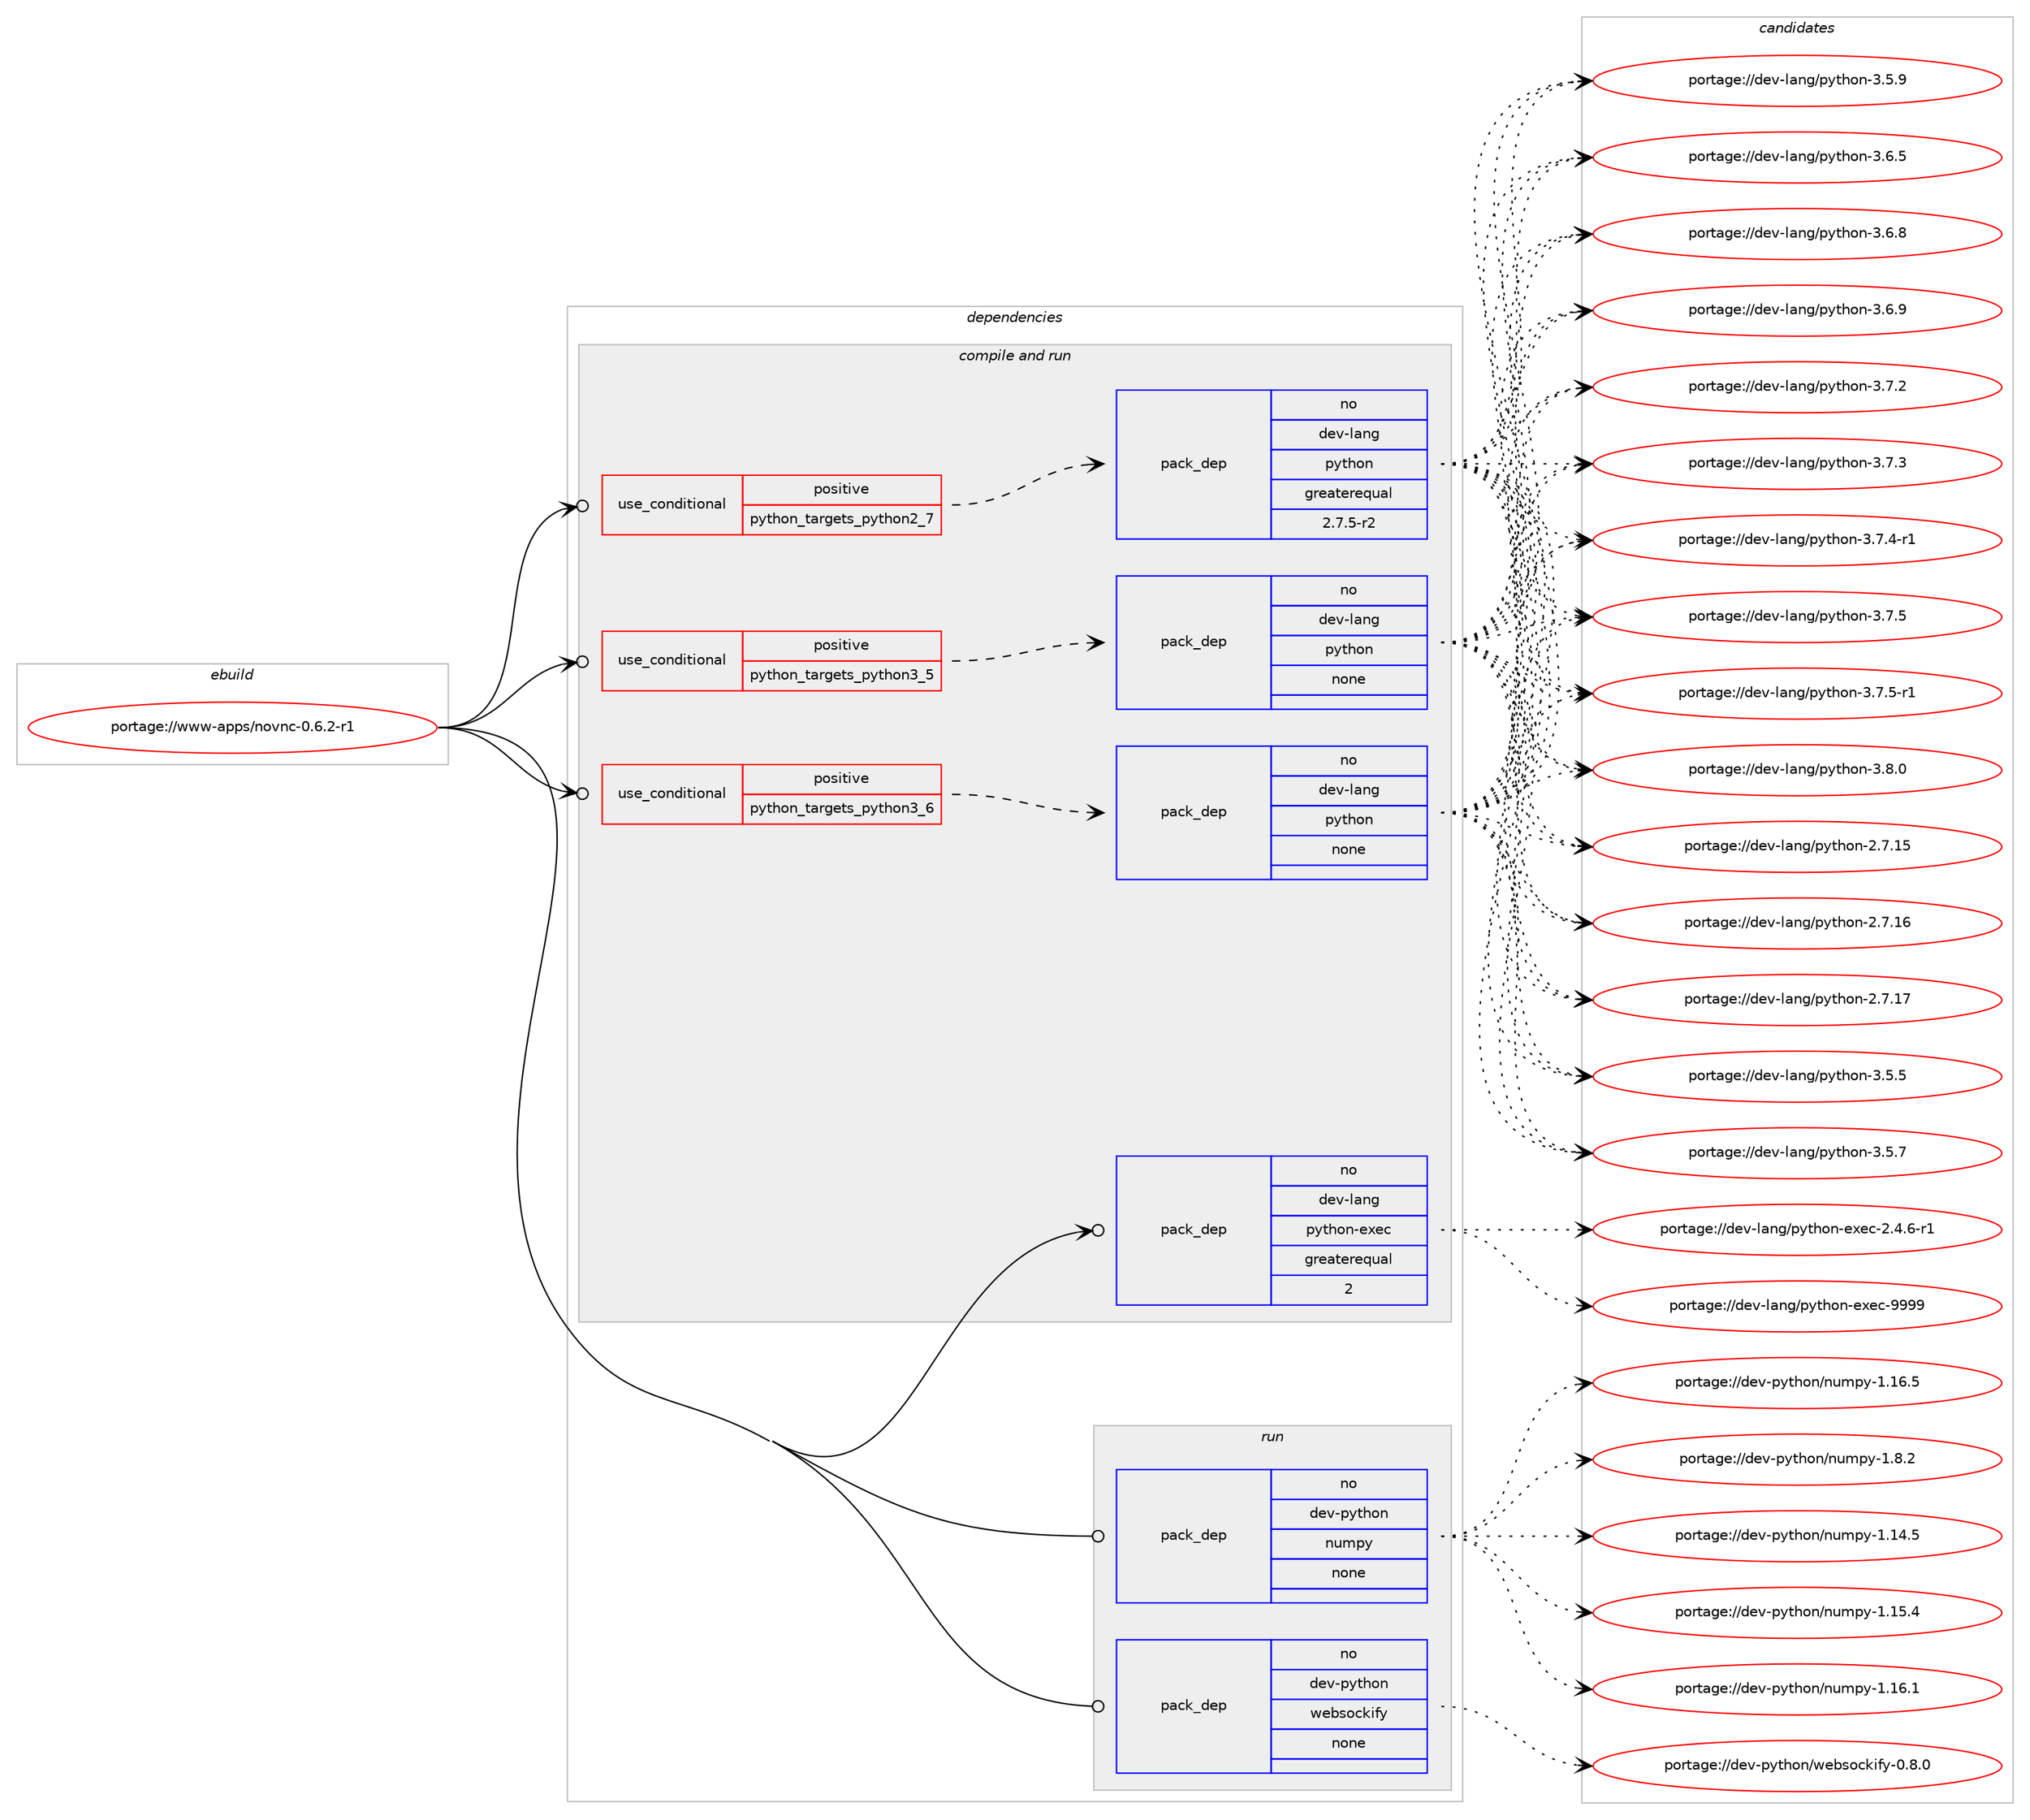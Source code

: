 digraph prolog {

# *************
# Graph options
# *************

newrank=true;
concentrate=true;
compound=true;
graph [rankdir=LR,fontname=Helvetica,fontsize=10,ranksep=1.5];#, ranksep=2.5, nodesep=0.2];
edge  [arrowhead=vee];
node  [fontname=Helvetica,fontsize=10];

# **********
# The ebuild
# **********

subgraph cluster_leftcol {
color=gray;
rank=same;
label=<<i>ebuild</i>>;
id [label="portage://www-apps/novnc-0.6.2-r1", color=red, width=4, href="../www-apps/novnc-0.6.2-r1.svg"];
}

# ****************
# The dependencies
# ****************

subgraph cluster_midcol {
color=gray;
label=<<i>dependencies</i>>;
subgraph cluster_compile {
fillcolor="#eeeeee";
style=filled;
label=<<i>compile</i>>;
}
subgraph cluster_compileandrun {
fillcolor="#eeeeee";
style=filled;
label=<<i>compile and run</i>>;
subgraph cond105673 {
dependency439025 [label=<<TABLE BORDER="0" CELLBORDER="1" CELLSPACING="0" CELLPADDING="4"><TR><TD ROWSPAN="3" CELLPADDING="10">use_conditional</TD></TR><TR><TD>positive</TD></TR><TR><TD>python_targets_python2_7</TD></TR></TABLE>>, shape=none, color=red];
subgraph pack325572 {
dependency439026 [label=<<TABLE BORDER="0" CELLBORDER="1" CELLSPACING="0" CELLPADDING="4" WIDTH="220"><TR><TD ROWSPAN="6" CELLPADDING="30">pack_dep</TD></TR><TR><TD WIDTH="110">no</TD></TR><TR><TD>dev-lang</TD></TR><TR><TD>python</TD></TR><TR><TD>greaterequal</TD></TR><TR><TD>2.7.5-r2</TD></TR></TABLE>>, shape=none, color=blue];
}
dependency439025:e -> dependency439026:w [weight=20,style="dashed",arrowhead="vee"];
}
id:e -> dependency439025:w [weight=20,style="solid",arrowhead="odotvee"];
subgraph cond105674 {
dependency439027 [label=<<TABLE BORDER="0" CELLBORDER="1" CELLSPACING="0" CELLPADDING="4"><TR><TD ROWSPAN="3" CELLPADDING="10">use_conditional</TD></TR><TR><TD>positive</TD></TR><TR><TD>python_targets_python3_5</TD></TR></TABLE>>, shape=none, color=red];
subgraph pack325573 {
dependency439028 [label=<<TABLE BORDER="0" CELLBORDER="1" CELLSPACING="0" CELLPADDING="4" WIDTH="220"><TR><TD ROWSPAN="6" CELLPADDING="30">pack_dep</TD></TR><TR><TD WIDTH="110">no</TD></TR><TR><TD>dev-lang</TD></TR><TR><TD>python</TD></TR><TR><TD>none</TD></TR><TR><TD></TD></TR></TABLE>>, shape=none, color=blue];
}
dependency439027:e -> dependency439028:w [weight=20,style="dashed",arrowhead="vee"];
}
id:e -> dependency439027:w [weight=20,style="solid",arrowhead="odotvee"];
subgraph cond105675 {
dependency439029 [label=<<TABLE BORDER="0" CELLBORDER="1" CELLSPACING="0" CELLPADDING="4"><TR><TD ROWSPAN="3" CELLPADDING="10">use_conditional</TD></TR><TR><TD>positive</TD></TR><TR><TD>python_targets_python3_6</TD></TR></TABLE>>, shape=none, color=red];
subgraph pack325574 {
dependency439030 [label=<<TABLE BORDER="0" CELLBORDER="1" CELLSPACING="0" CELLPADDING="4" WIDTH="220"><TR><TD ROWSPAN="6" CELLPADDING="30">pack_dep</TD></TR><TR><TD WIDTH="110">no</TD></TR><TR><TD>dev-lang</TD></TR><TR><TD>python</TD></TR><TR><TD>none</TD></TR><TR><TD></TD></TR></TABLE>>, shape=none, color=blue];
}
dependency439029:e -> dependency439030:w [weight=20,style="dashed",arrowhead="vee"];
}
id:e -> dependency439029:w [weight=20,style="solid",arrowhead="odotvee"];
subgraph pack325575 {
dependency439031 [label=<<TABLE BORDER="0" CELLBORDER="1" CELLSPACING="0" CELLPADDING="4" WIDTH="220"><TR><TD ROWSPAN="6" CELLPADDING="30">pack_dep</TD></TR><TR><TD WIDTH="110">no</TD></TR><TR><TD>dev-lang</TD></TR><TR><TD>python-exec</TD></TR><TR><TD>greaterequal</TD></TR><TR><TD>2</TD></TR></TABLE>>, shape=none, color=blue];
}
id:e -> dependency439031:w [weight=20,style="solid",arrowhead="odotvee"];
}
subgraph cluster_run {
fillcolor="#eeeeee";
style=filled;
label=<<i>run</i>>;
subgraph pack325576 {
dependency439032 [label=<<TABLE BORDER="0" CELLBORDER="1" CELLSPACING="0" CELLPADDING="4" WIDTH="220"><TR><TD ROWSPAN="6" CELLPADDING="30">pack_dep</TD></TR><TR><TD WIDTH="110">no</TD></TR><TR><TD>dev-python</TD></TR><TR><TD>numpy</TD></TR><TR><TD>none</TD></TR><TR><TD></TD></TR></TABLE>>, shape=none, color=blue];
}
id:e -> dependency439032:w [weight=20,style="solid",arrowhead="odot"];
subgraph pack325577 {
dependency439033 [label=<<TABLE BORDER="0" CELLBORDER="1" CELLSPACING="0" CELLPADDING="4" WIDTH="220"><TR><TD ROWSPAN="6" CELLPADDING="30">pack_dep</TD></TR><TR><TD WIDTH="110">no</TD></TR><TR><TD>dev-python</TD></TR><TR><TD>websockify</TD></TR><TR><TD>none</TD></TR><TR><TD></TD></TR></TABLE>>, shape=none, color=blue];
}
id:e -> dependency439033:w [weight=20,style="solid",arrowhead="odot"];
}
}

# **************
# The candidates
# **************

subgraph cluster_choices {
rank=same;
color=gray;
label=<<i>candidates</i>>;

subgraph choice325572 {
color=black;
nodesep=1;
choiceportage10010111845108971101034711212111610411111045504655464953 [label="portage://dev-lang/python-2.7.15", color=red, width=4,href="../dev-lang/python-2.7.15.svg"];
choiceportage10010111845108971101034711212111610411111045504655464954 [label="portage://dev-lang/python-2.7.16", color=red, width=4,href="../dev-lang/python-2.7.16.svg"];
choiceportage10010111845108971101034711212111610411111045504655464955 [label="portage://dev-lang/python-2.7.17", color=red, width=4,href="../dev-lang/python-2.7.17.svg"];
choiceportage100101118451089711010347112121116104111110455146534653 [label="portage://dev-lang/python-3.5.5", color=red, width=4,href="../dev-lang/python-3.5.5.svg"];
choiceportage100101118451089711010347112121116104111110455146534655 [label="portage://dev-lang/python-3.5.7", color=red, width=4,href="../dev-lang/python-3.5.7.svg"];
choiceportage100101118451089711010347112121116104111110455146534657 [label="portage://dev-lang/python-3.5.9", color=red, width=4,href="../dev-lang/python-3.5.9.svg"];
choiceportage100101118451089711010347112121116104111110455146544653 [label="portage://dev-lang/python-3.6.5", color=red, width=4,href="../dev-lang/python-3.6.5.svg"];
choiceportage100101118451089711010347112121116104111110455146544656 [label="portage://dev-lang/python-3.6.8", color=red, width=4,href="../dev-lang/python-3.6.8.svg"];
choiceportage100101118451089711010347112121116104111110455146544657 [label="portage://dev-lang/python-3.6.9", color=red, width=4,href="../dev-lang/python-3.6.9.svg"];
choiceportage100101118451089711010347112121116104111110455146554650 [label="portage://dev-lang/python-3.7.2", color=red, width=4,href="../dev-lang/python-3.7.2.svg"];
choiceportage100101118451089711010347112121116104111110455146554651 [label="portage://dev-lang/python-3.7.3", color=red, width=4,href="../dev-lang/python-3.7.3.svg"];
choiceportage1001011184510897110103471121211161041111104551465546524511449 [label="portage://dev-lang/python-3.7.4-r1", color=red, width=4,href="../dev-lang/python-3.7.4-r1.svg"];
choiceportage100101118451089711010347112121116104111110455146554653 [label="portage://dev-lang/python-3.7.5", color=red, width=4,href="../dev-lang/python-3.7.5.svg"];
choiceportage1001011184510897110103471121211161041111104551465546534511449 [label="portage://dev-lang/python-3.7.5-r1", color=red, width=4,href="../dev-lang/python-3.7.5-r1.svg"];
choiceportage100101118451089711010347112121116104111110455146564648 [label="portage://dev-lang/python-3.8.0", color=red, width=4,href="../dev-lang/python-3.8.0.svg"];
dependency439026:e -> choiceportage10010111845108971101034711212111610411111045504655464953:w [style=dotted,weight="100"];
dependency439026:e -> choiceportage10010111845108971101034711212111610411111045504655464954:w [style=dotted,weight="100"];
dependency439026:e -> choiceportage10010111845108971101034711212111610411111045504655464955:w [style=dotted,weight="100"];
dependency439026:e -> choiceportage100101118451089711010347112121116104111110455146534653:w [style=dotted,weight="100"];
dependency439026:e -> choiceportage100101118451089711010347112121116104111110455146534655:w [style=dotted,weight="100"];
dependency439026:e -> choiceportage100101118451089711010347112121116104111110455146534657:w [style=dotted,weight="100"];
dependency439026:e -> choiceportage100101118451089711010347112121116104111110455146544653:w [style=dotted,weight="100"];
dependency439026:e -> choiceportage100101118451089711010347112121116104111110455146544656:w [style=dotted,weight="100"];
dependency439026:e -> choiceportage100101118451089711010347112121116104111110455146544657:w [style=dotted,weight="100"];
dependency439026:e -> choiceportage100101118451089711010347112121116104111110455146554650:w [style=dotted,weight="100"];
dependency439026:e -> choiceportage100101118451089711010347112121116104111110455146554651:w [style=dotted,weight="100"];
dependency439026:e -> choiceportage1001011184510897110103471121211161041111104551465546524511449:w [style=dotted,weight="100"];
dependency439026:e -> choiceportage100101118451089711010347112121116104111110455146554653:w [style=dotted,weight="100"];
dependency439026:e -> choiceportage1001011184510897110103471121211161041111104551465546534511449:w [style=dotted,weight="100"];
dependency439026:e -> choiceportage100101118451089711010347112121116104111110455146564648:w [style=dotted,weight="100"];
}
subgraph choice325573 {
color=black;
nodesep=1;
choiceportage10010111845108971101034711212111610411111045504655464953 [label="portage://dev-lang/python-2.7.15", color=red, width=4,href="../dev-lang/python-2.7.15.svg"];
choiceportage10010111845108971101034711212111610411111045504655464954 [label="portage://dev-lang/python-2.7.16", color=red, width=4,href="../dev-lang/python-2.7.16.svg"];
choiceportage10010111845108971101034711212111610411111045504655464955 [label="portage://dev-lang/python-2.7.17", color=red, width=4,href="../dev-lang/python-2.7.17.svg"];
choiceportage100101118451089711010347112121116104111110455146534653 [label="portage://dev-lang/python-3.5.5", color=red, width=4,href="../dev-lang/python-3.5.5.svg"];
choiceportage100101118451089711010347112121116104111110455146534655 [label="portage://dev-lang/python-3.5.7", color=red, width=4,href="../dev-lang/python-3.5.7.svg"];
choiceportage100101118451089711010347112121116104111110455146534657 [label="portage://dev-lang/python-3.5.9", color=red, width=4,href="../dev-lang/python-3.5.9.svg"];
choiceportage100101118451089711010347112121116104111110455146544653 [label="portage://dev-lang/python-3.6.5", color=red, width=4,href="../dev-lang/python-3.6.5.svg"];
choiceportage100101118451089711010347112121116104111110455146544656 [label="portage://dev-lang/python-3.6.8", color=red, width=4,href="../dev-lang/python-3.6.8.svg"];
choiceportage100101118451089711010347112121116104111110455146544657 [label="portage://dev-lang/python-3.6.9", color=red, width=4,href="../dev-lang/python-3.6.9.svg"];
choiceportage100101118451089711010347112121116104111110455146554650 [label="portage://dev-lang/python-3.7.2", color=red, width=4,href="../dev-lang/python-3.7.2.svg"];
choiceportage100101118451089711010347112121116104111110455146554651 [label="portage://dev-lang/python-3.7.3", color=red, width=4,href="../dev-lang/python-3.7.3.svg"];
choiceportage1001011184510897110103471121211161041111104551465546524511449 [label="portage://dev-lang/python-3.7.4-r1", color=red, width=4,href="../dev-lang/python-3.7.4-r1.svg"];
choiceportage100101118451089711010347112121116104111110455146554653 [label="portage://dev-lang/python-3.7.5", color=red, width=4,href="../dev-lang/python-3.7.5.svg"];
choiceportage1001011184510897110103471121211161041111104551465546534511449 [label="portage://dev-lang/python-3.7.5-r1", color=red, width=4,href="../dev-lang/python-3.7.5-r1.svg"];
choiceportage100101118451089711010347112121116104111110455146564648 [label="portage://dev-lang/python-3.8.0", color=red, width=4,href="../dev-lang/python-3.8.0.svg"];
dependency439028:e -> choiceportage10010111845108971101034711212111610411111045504655464953:w [style=dotted,weight="100"];
dependency439028:e -> choiceportage10010111845108971101034711212111610411111045504655464954:w [style=dotted,weight="100"];
dependency439028:e -> choiceportage10010111845108971101034711212111610411111045504655464955:w [style=dotted,weight="100"];
dependency439028:e -> choiceportage100101118451089711010347112121116104111110455146534653:w [style=dotted,weight="100"];
dependency439028:e -> choiceportage100101118451089711010347112121116104111110455146534655:w [style=dotted,weight="100"];
dependency439028:e -> choiceportage100101118451089711010347112121116104111110455146534657:w [style=dotted,weight="100"];
dependency439028:e -> choiceportage100101118451089711010347112121116104111110455146544653:w [style=dotted,weight="100"];
dependency439028:e -> choiceportage100101118451089711010347112121116104111110455146544656:w [style=dotted,weight="100"];
dependency439028:e -> choiceportage100101118451089711010347112121116104111110455146544657:w [style=dotted,weight="100"];
dependency439028:e -> choiceportage100101118451089711010347112121116104111110455146554650:w [style=dotted,weight="100"];
dependency439028:e -> choiceportage100101118451089711010347112121116104111110455146554651:w [style=dotted,weight="100"];
dependency439028:e -> choiceportage1001011184510897110103471121211161041111104551465546524511449:w [style=dotted,weight="100"];
dependency439028:e -> choiceportage100101118451089711010347112121116104111110455146554653:w [style=dotted,weight="100"];
dependency439028:e -> choiceportage1001011184510897110103471121211161041111104551465546534511449:w [style=dotted,weight="100"];
dependency439028:e -> choiceportage100101118451089711010347112121116104111110455146564648:w [style=dotted,weight="100"];
}
subgraph choice325574 {
color=black;
nodesep=1;
choiceportage10010111845108971101034711212111610411111045504655464953 [label="portage://dev-lang/python-2.7.15", color=red, width=4,href="../dev-lang/python-2.7.15.svg"];
choiceportage10010111845108971101034711212111610411111045504655464954 [label="portage://dev-lang/python-2.7.16", color=red, width=4,href="../dev-lang/python-2.7.16.svg"];
choiceportage10010111845108971101034711212111610411111045504655464955 [label="portage://dev-lang/python-2.7.17", color=red, width=4,href="../dev-lang/python-2.7.17.svg"];
choiceportage100101118451089711010347112121116104111110455146534653 [label="portage://dev-lang/python-3.5.5", color=red, width=4,href="../dev-lang/python-3.5.5.svg"];
choiceportage100101118451089711010347112121116104111110455146534655 [label="portage://dev-lang/python-3.5.7", color=red, width=4,href="../dev-lang/python-3.5.7.svg"];
choiceportage100101118451089711010347112121116104111110455146534657 [label="portage://dev-lang/python-3.5.9", color=red, width=4,href="../dev-lang/python-3.5.9.svg"];
choiceportage100101118451089711010347112121116104111110455146544653 [label="portage://dev-lang/python-3.6.5", color=red, width=4,href="../dev-lang/python-3.6.5.svg"];
choiceportage100101118451089711010347112121116104111110455146544656 [label="portage://dev-lang/python-3.6.8", color=red, width=4,href="../dev-lang/python-3.6.8.svg"];
choiceportage100101118451089711010347112121116104111110455146544657 [label="portage://dev-lang/python-3.6.9", color=red, width=4,href="../dev-lang/python-3.6.9.svg"];
choiceportage100101118451089711010347112121116104111110455146554650 [label="portage://dev-lang/python-3.7.2", color=red, width=4,href="../dev-lang/python-3.7.2.svg"];
choiceportage100101118451089711010347112121116104111110455146554651 [label="portage://dev-lang/python-3.7.3", color=red, width=4,href="../dev-lang/python-3.7.3.svg"];
choiceportage1001011184510897110103471121211161041111104551465546524511449 [label="portage://dev-lang/python-3.7.4-r1", color=red, width=4,href="../dev-lang/python-3.7.4-r1.svg"];
choiceportage100101118451089711010347112121116104111110455146554653 [label="portage://dev-lang/python-3.7.5", color=red, width=4,href="../dev-lang/python-3.7.5.svg"];
choiceportage1001011184510897110103471121211161041111104551465546534511449 [label="portage://dev-lang/python-3.7.5-r1", color=red, width=4,href="../dev-lang/python-3.7.5-r1.svg"];
choiceportage100101118451089711010347112121116104111110455146564648 [label="portage://dev-lang/python-3.8.0", color=red, width=4,href="../dev-lang/python-3.8.0.svg"];
dependency439030:e -> choiceportage10010111845108971101034711212111610411111045504655464953:w [style=dotted,weight="100"];
dependency439030:e -> choiceportage10010111845108971101034711212111610411111045504655464954:w [style=dotted,weight="100"];
dependency439030:e -> choiceportage10010111845108971101034711212111610411111045504655464955:w [style=dotted,weight="100"];
dependency439030:e -> choiceportage100101118451089711010347112121116104111110455146534653:w [style=dotted,weight="100"];
dependency439030:e -> choiceportage100101118451089711010347112121116104111110455146534655:w [style=dotted,weight="100"];
dependency439030:e -> choiceportage100101118451089711010347112121116104111110455146534657:w [style=dotted,weight="100"];
dependency439030:e -> choiceportage100101118451089711010347112121116104111110455146544653:w [style=dotted,weight="100"];
dependency439030:e -> choiceportage100101118451089711010347112121116104111110455146544656:w [style=dotted,weight="100"];
dependency439030:e -> choiceportage100101118451089711010347112121116104111110455146544657:w [style=dotted,weight="100"];
dependency439030:e -> choiceportage100101118451089711010347112121116104111110455146554650:w [style=dotted,weight="100"];
dependency439030:e -> choiceportage100101118451089711010347112121116104111110455146554651:w [style=dotted,weight="100"];
dependency439030:e -> choiceportage1001011184510897110103471121211161041111104551465546524511449:w [style=dotted,weight="100"];
dependency439030:e -> choiceportage100101118451089711010347112121116104111110455146554653:w [style=dotted,weight="100"];
dependency439030:e -> choiceportage1001011184510897110103471121211161041111104551465546534511449:w [style=dotted,weight="100"];
dependency439030:e -> choiceportage100101118451089711010347112121116104111110455146564648:w [style=dotted,weight="100"];
}
subgraph choice325575 {
color=black;
nodesep=1;
choiceportage10010111845108971101034711212111610411111045101120101994550465246544511449 [label="portage://dev-lang/python-exec-2.4.6-r1", color=red, width=4,href="../dev-lang/python-exec-2.4.6-r1.svg"];
choiceportage10010111845108971101034711212111610411111045101120101994557575757 [label="portage://dev-lang/python-exec-9999", color=red, width=4,href="../dev-lang/python-exec-9999.svg"];
dependency439031:e -> choiceportage10010111845108971101034711212111610411111045101120101994550465246544511449:w [style=dotted,weight="100"];
dependency439031:e -> choiceportage10010111845108971101034711212111610411111045101120101994557575757:w [style=dotted,weight="100"];
}
subgraph choice325576 {
color=black;
nodesep=1;
choiceportage100101118451121211161041111104711011710911212145494649524653 [label="portage://dev-python/numpy-1.14.5", color=red, width=4,href="../dev-python/numpy-1.14.5.svg"];
choiceportage100101118451121211161041111104711011710911212145494649534652 [label="portage://dev-python/numpy-1.15.4", color=red, width=4,href="../dev-python/numpy-1.15.4.svg"];
choiceportage100101118451121211161041111104711011710911212145494649544649 [label="portage://dev-python/numpy-1.16.1", color=red, width=4,href="../dev-python/numpy-1.16.1.svg"];
choiceportage100101118451121211161041111104711011710911212145494649544653 [label="portage://dev-python/numpy-1.16.5", color=red, width=4,href="../dev-python/numpy-1.16.5.svg"];
choiceportage1001011184511212111610411111047110117109112121454946564650 [label="portage://dev-python/numpy-1.8.2", color=red, width=4,href="../dev-python/numpy-1.8.2.svg"];
dependency439032:e -> choiceportage100101118451121211161041111104711011710911212145494649524653:w [style=dotted,weight="100"];
dependency439032:e -> choiceportage100101118451121211161041111104711011710911212145494649534652:w [style=dotted,weight="100"];
dependency439032:e -> choiceportage100101118451121211161041111104711011710911212145494649544649:w [style=dotted,weight="100"];
dependency439032:e -> choiceportage100101118451121211161041111104711011710911212145494649544653:w [style=dotted,weight="100"];
dependency439032:e -> choiceportage1001011184511212111610411111047110117109112121454946564650:w [style=dotted,weight="100"];
}
subgraph choice325577 {
color=black;
nodesep=1;
choiceportage10010111845112121116104111110471191019811511199107105102121454846564648 [label="portage://dev-python/websockify-0.8.0", color=red, width=4,href="../dev-python/websockify-0.8.0.svg"];
dependency439033:e -> choiceportage10010111845112121116104111110471191019811511199107105102121454846564648:w [style=dotted,weight="100"];
}
}

}
